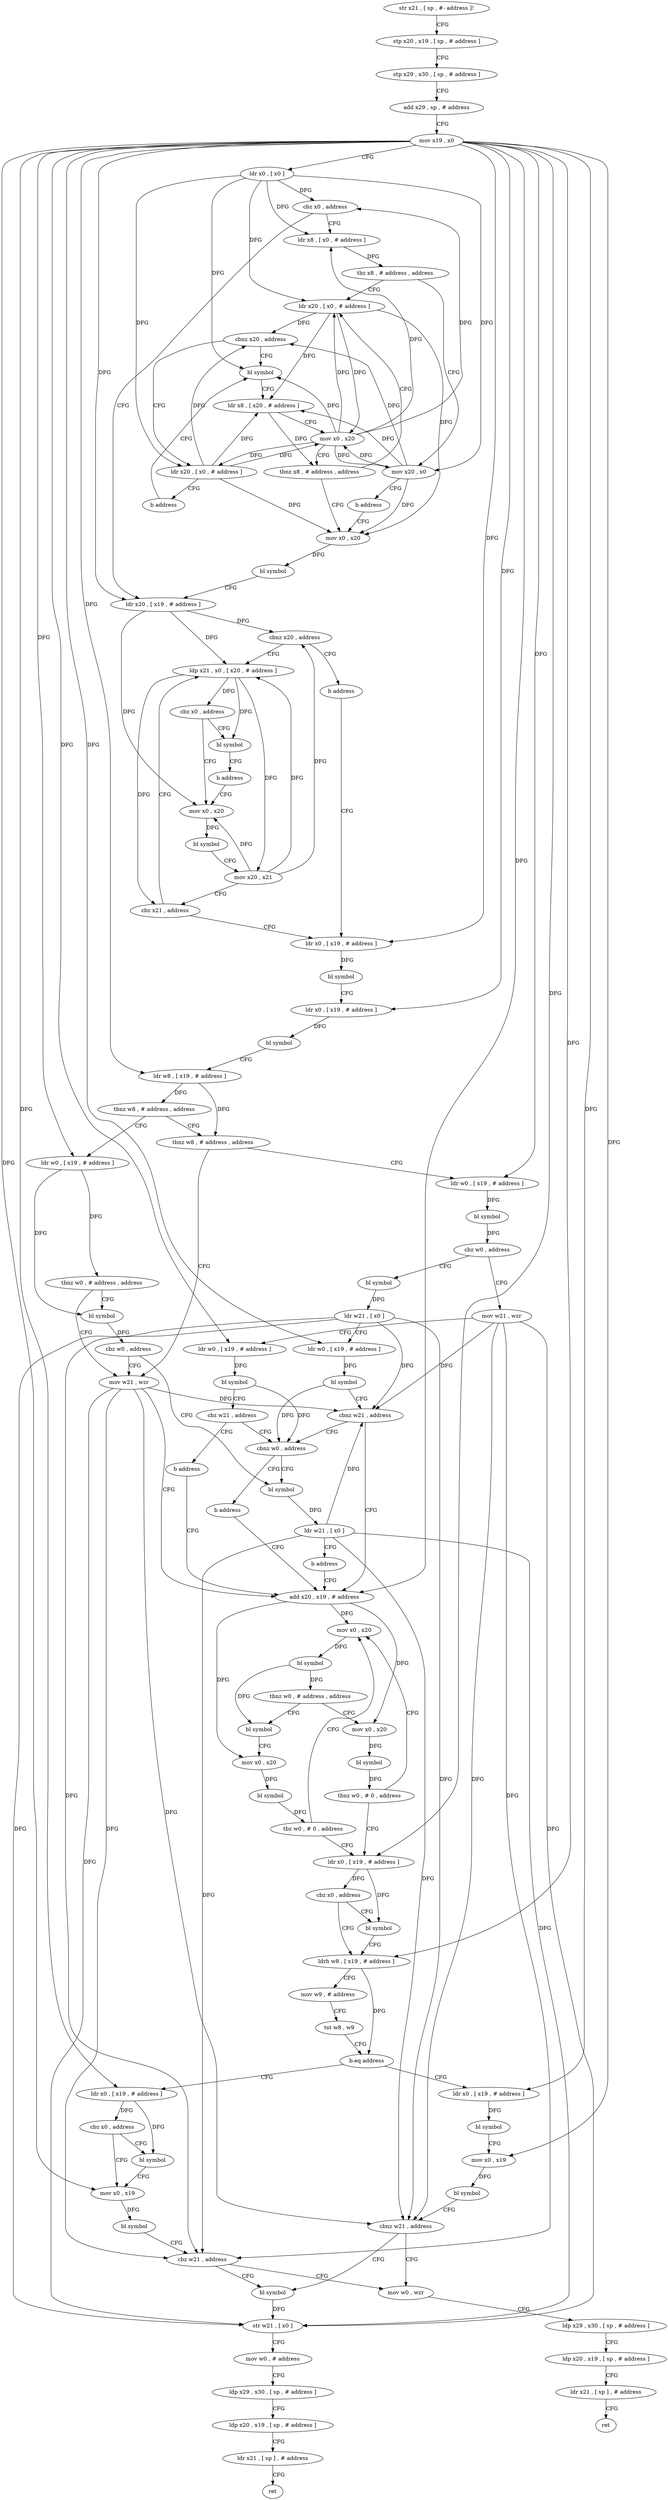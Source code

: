 digraph "func" {
"4210260" [label = "str x21 , [ sp , #- address ]!" ]
"4210264" [label = "stp x20 , x19 , [ sp , # address ]" ]
"4210268" [label = "stp x29 , x30 , [ sp , # address ]" ]
"4210272" [label = "add x29 , sp , # address" ]
"4210276" [label = "mov x19 , x0" ]
"4210280" [label = "ldr x0 , [ x0 ]" ]
"4210284" [label = "cbz x0 , address" ]
"4210344" [label = "ldr x20 , [ x19 , # address ]" ]
"4210288" [label = "ldr x8 , [ x0 , # address ]" ]
"4210348" [label = "cbnz x20 , address" ]
"4210372" [label = "ldp x21 , x0 , [ x20 , # address ]" ]
"4210352" [label = "b address" ]
"4210292" [label = "tbz x8 , # address , address" ]
"4210320" [label = "ldr x20 , [ x0 , # address ]" ]
"4210296" [label = "mov x20 , x0" ]
"4210376" [label = "cbz x0 , address" ]
"4210356" [label = "mov x0 , x20" ]
"4210380" [label = "bl symbol" ]
"4210388" [label = "ldr x0 , [ x19 , # address ]" ]
"4210324" [label = "cbnz x20 , address" ]
"4210304" [label = "bl symbol" ]
"4210328" [label = "ldr x20 , [ x0 , # address ]" ]
"4210300" [label = "b address" ]
"4210336" [label = "mov x0 , x20" ]
"4210360" [label = "bl symbol" ]
"4210364" [label = "mov x20 , x21" ]
"4210368" [label = "cbz x21 , address" ]
"4210384" [label = "b address" ]
"4210392" [label = "bl symbol" ]
"4210396" [label = "ldr x0 , [ x19 , # address ]" ]
"4210400" [label = "bl symbol" ]
"4210404" [label = "ldr w8 , [ x19 , # address ]" ]
"4210408" [label = "tbnz w8 , # address , address" ]
"4210456" [label = "ldr w0 , [ x19 , # address ]" ]
"4210412" [label = "tbnz w8 , # address , address" ]
"4210308" [label = "ldr x8 , [ x20 , # address ]" ]
"4210312" [label = "mov x0 , x20" ]
"4210316" [label = "tbnz x8 , # address , address" ]
"4210332" [label = "b address" ]
"4210340" [label = "bl symbol" ]
"4210460" [label = "tbnz w0 , # address , address" ]
"4210484" [label = "mov w21 , wzr" ]
"4210464" [label = "bl symbol" ]
"4210416" [label = "ldr w0 , [ x19 , # address ]" ]
"4210488" [label = "add x20 , x19 , # address" ]
"4210468" [label = "cbz w0 , address" ]
"4210472" [label = "bl symbol" ]
"4210420" [label = "bl symbol" ]
"4210424" [label = "cbz w0 , address" ]
"4210652" [label = "mov w21 , wzr" ]
"4210428" [label = "bl symbol" ]
"4210532" [label = "ldr x0 , [ x19 , # address ]" ]
"4210536" [label = "cbz x0 , address" ]
"4210544" [label = "ldrh w8 , [ x19 , # address ]" ]
"4210540" [label = "bl symbol" ]
"4210504" [label = "mov x0 , x20" ]
"4210508" [label = "bl symbol" ]
"4210512" [label = "tbnz w0 , # address , address" ]
"4210492" [label = "mov x0 , x20" ]
"4210516" [label = "bl symbol" ]
"4210476" [label = "ldr w21 , [ x0 ]" ]
"4210480" [label = "b address" ]
"4210656" [label = "ldr w0 , [ x19 , # address ]" ]
"4210660" [label = "bl symbol" ]
"4210664" [label = "cbz w21 , address" ]
"4210448" [label = "cbnz w0 , address" ]
"4210668" [label = "b address" ]
"4210432" [label = "ldr w21 , [ x0 ]" ]
"4210436" [label = "ldr w0 , [ x19 , # address ]" ]
"4210440" [label = "bl symbol" ]
"4210444" [label = "cbnz w21 , address" ]
"4210548" [label = "mov w9 , # address" ]
"4210552" [label = "tst w8 , w9" ]
"4210556" [label = "b.eq address" ]
"4210612" [label = "ldr x0 , [ x19 , # address ]" ]
"4210560" [label = "ldr x0 , [ x19 , # address ]" ]
"4210496" [label = "bl symbol" ]
"4210500" [label = "tbnz w0 , # 0 , address" ]
"4210520" [label = "mov x0 , x20" ]
"4210524" [label = "bl symbol" ]
"4210528" [label = "tbz w0 , # 0 , address" ]
"4210452" [label = "b address" ]
"4210616" [label = "bl symbol" ]
"4210620" [label = "mov x0 , x19" ]
"4210624" [label = "bl symbol" ]
"4210628" [label = "cbnz w21 , address" ]
"4210584" [label = "bl symbol" ]
"4210632" [label = "mov w0 , wzr" ]
"4210564" [label = "cbz x0 , address" ]
"4210572" [label = "mov x0 , x19" ]
"4210568" [label = "bl symbol" ]
"4210588" [label = "str w21 , [ x0 ]" ]
"4210592" [label = "mov w0 , # address" ]
"4210596" [label = "ldp x29 , x30 , [ sp , # address ]" ]
"4210600" [label = "ldp x20 , x19 , [ sp , # address ]" ]
"4210604" [label = "ldr x21 , [ sp ] , # address" ]
"4210608" [label = "ret" ]
"4210636" [label = "ldp x29 , x30 , [ sp , # address ]" ]
"4210640" [label = "ldp x20 , x19 , [ sp , # address ]" ]
"4210644" [label = "ldr x21 , [ sp ] , # address" ]
"4210648" [label = "ret" ]
"4210576" [label = "bl symbol" ]
"4210580" [label = "cbz w21 , address" ]
"4210260" -> "4210264" [ label = "CFG" ]
"4210264" -> "4210268" [ label = "CFG" ]
"4210268" -> "4210272" [ label = "CFG" ]
"4210272" -> "4210276" [ label = "CFG" ]
"4210276" -> "4210280" [ label = "CFG" ]
"4210276" -> "4210344" [ label = "DFG" ]
"4210276" -> "4210388" [ label = "DFG" ]
"4210276" -> "4210396" [ label = "DFG" ]
"4210276" -> "4210404" [ label = "DFG" ]
"4210276" -> "4210456" [ label = "DFG" ]
"4210276" -> "4210416" [ label = "DFG" ]
"4210276" -> "4210488" [ label = "DFG" ]
"4210276" -> "4210656" [ label = "DFG" ]
"4210276" -> "4210436" [ label = "DFG" ]
"4210276" -> "4210532" [ label = "DFG" ]
"4210276" -> "4210544" [ label = "DFG" ]
"4210276" -> "4210612" [ label = "DFG" ]
"4210276" -> "4210620" [ label = "DFG" ]
"4210276" -> "4210560" [ label = "DFG" ]
"4210276" -> "4210572" [ label = "DFG" ]
"4210280" -> "4210284" [ label = "DFG" ]
"4210280" -> "4210288" [ label = "DFG" ]
"4210280" -> "4210320" [ label = "DFG" ]
"4210280" -> "4210296" [ label = "DFG" ]
"4210280" -> "4210304" [ label = "DFG" ]
"4210280" -> "4210328" [ label = "DFG" ]
"4210284" -> "4210344" [ label = "CFG" ]
"4210284" -> "4210288" [ label = "CFG" ]
"4210344" -> "4210348" [ label = "DFG" ]
"4210344" -> "4210372" [ label = "DFG" ]
"4210344" -> "4210356" [ label = "DFG" ]
"4210288" -> "4210292" [ label = "DFG" ]
"4210348" -> "4210372" [ label = "CFG" ]
"4210348" -> "4210352" [ label = "CFG" ]
"4210372" -> "4210376" [ label = "DFG" ]
"4210372" -> "4210364" [ label = "DFG" ]
"4210372" -> "4210368" [ label = "DFG" ]
"4210372" -> "4210380" [ label = "DFG" ]
"4210352" -> "4210388" [ label = "CFG" ]
"4210292" -> "4210320" [ label = "CFG" ]
"4210292" -> "4210296" [ label = "CFG" ]
"4210320" -> "4210324" [ label = "DFG" ]
"4210320" -> "4210308" [ label = "DFG" ]
"4210320" -> "4210312" [ label = "DFG" ]
"4210320" -> "4210336" [ label = "DFG" ]
"4210296" -> "4210300" [ label = "CFG" ]
"4210296" -> "4210324" [ label = "DFG" ]
"4210296" -> "4210308" [ label = "DFG" ]
"4210296" -> "4210312" [ label = "DFG" ]
"4210296" -> "4210336" [ label = "DFG" ]
"4210376" -> "4210356" [ label = "CFG" ]
"4210376" -> "4210380" [ label = "CFG" ]
"4210356" -> "4210360" [ label = "DFG" ]
"4210380" -> "4210384" [ label = "CFG" ]
"4210388" -> "4210392" [ label = "DFG" ]
"4210324" -> "4210304" [ label = "CFG" ]
"4210324" -> "4210328" [ label = "CFG" ]
"4210304" -> "4210308" [ label = "CFG" ]
"4210328" -> "4210332" [ label = "CFG" ]
"4210328" -> "4210324" [ label = "DFG" ]
"4210328" -> "4210308" [ label = "DFG" ]
"4210328" -> "4210312" [ label = "DFG" ]
"4210328" -> "4210336" [ label = "DFG" ]
"4210300" -> "4210336" [ label = "CFG" ]
"4210336" -> "4210340" [ label = "DFG" ]
"4210360" -> "4210364" [ label = "CFG" ]
"4210364" -> "4210368" [ label = "CFG" ]
"4210364" -> "4210348" [ label = "DFG" ]
"4210364" -> "4210372" [ label = "DFG" ]
"4210364" -> "4210356" [ label = "DFG" ]
"4210368" -> "4210388" [ label = "CFG" ]
"4210368" -> "4210372" [ label = "CFG" ]
"4210384" -> "4210356" [ label = "CFG" ]
"4210392" -> "4210396" [ label = "CFG" ]
"4210396" -> "4210400" [ label = "DFG" ]
"4210400" -> "4210404" [ label = "CFG" ]
"4210404" -> "4210408" [ label = "DFG" ]
"4210404" -> "4210412" [ label = "DFG" ]
"4210408" -> "4210456" [ label = "CFG" ]
"4210408" -> "4210412" [ label = "CFG" ]
"4210456" -> "4210460" [ label = "DFG" ]
"4210456" -> "4210464" [ label = "DFG" ]
"4210412" -> "4210484" [ label = "CFG" ]
"4210412" -> "4210416" [ label = "CFG" ]
"4210308" -> "4210312" [ label = "CFG" ]
"4210308" -> "4210316" [ label = "DFG" ]
"4210312" -> "4210316" [ label = "CFG" ]
"4210312" -> "4210284" [ label = "DFG" ]
"4210312" -> "4210288" [ label = "DFG" ]
"4210312" -> "4210320" [ label = "DFG" ]
"4210312" -> "4210296" [ label = "DFG" ]
"4210312" -> "4210304" [ label = "DFG" ]
"4210312" -> "4210328" [ label = "DFG" ]
"4210316" -> "4210336" [ label = "CFG" ]
"4210316" -> "4210320" [ label = "CFG" ]
"4210332" -> "4210304" [ label = "CFG" ]
"4210340" -> "4210344" [ label = "CFG" ]
"4210460" -> "4210484" [ label = "CFG" ]
"4210460" -> "4210464" [ label = "CFG" ]
"4210484" -> "4210488" [ label = "CFG" ]
"4210484" -> "4210444" [ label = "DFG" ]
"4210484" -> "4210628" [ label = "DFG" ]
"4210484" -> "4210588" [ label = "DFG" ]
"4210484" -> "4210580" [ label = "DFG" ]
"4210464" -> "4210468" [ label = "DFG" ]
"4210416" -> "4210420" [ label = "DFG" ]
"4210488" -> "4210492" [ label = "DFG" ]
"4210488" -> "4210504" [ label = "DFG" ]
"4210488" -> "4210520" [ label = "DFG" ]
"4210468" -> "4210484" [ label = "CFG" ]
"4210468" -> "4210472" [ label = "CFG" ]
"4210472" -> "4210476" [ label = "DFG" ]
"4210420" -> "4210424" [ label = "DFG" ]
"4210424" -> "4210652" [ label = "CFG" ]
"4210424" -> "4210428" [ label = "CFG" ]
"4210652" -> "4210656" [ label = "CFG" ]
"4210652" -> "4210444" [ label = "DFG" ]
"4210652" -> "4210628" [ label = "DFG" ]
"4210652" -> "4210588" [ label = "DFG" ]
"4210652" -> "4210580" [ label = "DFG" ]
"4210428" -> "4210432" [ label = "DFG" ]
"4210532" -> "4210536" [ label = "DFG" ]
"4210532" -> "4210540" [ label = "DFG" ]
"4210536" -> "4210544" [ label = "CFG" ]
"4210536" -> "4210540" [ label = "CFG" ]
"4210544" -> "4210548" [ label = "CFG" ]
"4210544" -> "4210556" [ label = "DFG" ]
"4210540" -> "4210544" [ label = "CFG" ]
"4210504" -> "4210508" [ label = "DFG" ]
"4210508" -> "4210512" [ label = "DFG" ]
"4210508" -> "4210516" [ label = "DFG" ]
"4210512" -> "4210492" [ label = "CFG" ]
"4210512" -> "4210516" [ label = "CFG" ]
"4210492" -> "4210496" [ label = "DFG" ]
"4210516" -> "4210520" [ label = "CFG" ]
"4210476" -> "4210480" [ label = "CFG" ]
"4210476" -> "4210444" [ label = "DFG" ]
"4210476" -> "4210628" [ label = "DFG" ]
"4210476" -> "4210588" [ label = "DFG" ]
"4210476" -> "4210580" [ label = "DFG" ]
"4210480" -> "4210488" [ label = "CFG" ]
"4210656" -> "4210660" [ label = "DFG" ]
"4210660" -> "4210664" [ label = "CFG" ]
"4210660" -> "4210448" [ label = "DFG" ]
"4210664" -> "4210448" [ label = "CFG" ]
"4210664" -> "4210668" [ label = "CFG" ]
"4210448" -> "4210472" [ label = "CFG" ]
"4210448" -> "4210452" [ label = "CFG" ]
"4210668" -> "4210488" [ label = "CFG" ]
"4210432" -> "4210436" [ label = "CFG" ]
"4210432" -> "4210444" [ label = "DFG" ]
"4210432" -> "4210628" [ label = "DFG" ]
"4210432" -> "4210588" [ label = "DFG" ]
"4210432" -> "4210580" [ label = "DFG" ]
"4210436" -> "4210440" [ label = "DFG" ]
"4210440" -> "4210444" [ label = "CFG" ]
"4210440" -> "4210448" [ label = "DFG" ]
"4210444" -> "4210488" [ label = "CFG" ]
"4210444" -> "4210448" [ label = "CFG" ]
"4210548" -> "4210552" [ label = "CFG" ]
"4210552" -> "4210556" [ label = "CFG" ]
"4210556" -> "4210612" [ label = "CFG" ]
"4210556" -> "4210560" [ label = "CFG" ]
"4210612" -> "4210616" [ label = "DFG" ]
"4210560" -> "4210564" [ label = "DFG" ]
"4210560" -> "4210568" [ label = "DFG" ]
"4210496" -> "4210500" [ label = "DFG" ]
"4210500" -> "4210532" [ label = "CFG" ]
"4210500" -> "4210504" [ label = "CFG" ]
"4210520" -> "4210524" [ label = "DFG" ]
"4210524" -> "4210528" [ label = "DFG" ]
"4210528" -> "4210504" [ label = "CFG" ]
"4210528" -> "4210532" [ label = "CFG" ]
"4210452" -> "4210488" [ label = "CFG" ]
"4210616" -> "4210620" [ label = "CFG" ]
"4210620" -> "4210624" [ label = "DFG" ]
"4210624" -> "4210628" [ label = "CFG" ]
"4210628" -> "4210584" [ label = "CFG" ]
"4210628" -> "4210632" [ label = "CFG" ]
"4210584" -> "4210588" [ label = "DFG" ]
"4210632" -> "4210636" [ label = "CFG" ]
"4210564" -> "4210572" [ label = "CFG" ]
"4210564" -> "4210568" [ label = "CFG" ]
"4210572" -> "4210576" [ label = "DFG" ]
"4210568" -> "4210572" [ label = "CFG" ]
"4210588" -> "4210592" [ label = "CFG" ]
"4210592" -> "4210596" [ label = "CFG" ]
"4210596" -> "4210600" [ label = "CFG" ]
"4210600" -> "4210604" [ label = "CFG" ]
"4210604" -> "4210608" [ label = "CFG" ]
"4210636" -> "4210640" [ label = "CFG" ]
"4210640" -> "4210644" [ label = "CFG" ]
"4210644" -> "4210648" [ label = "CFG" ]
"4210576" -> "4210580" [ label = "CFG" ]
"4210580" -> "4210632" [ label = "CFG" ]
"4210580" -> "4210584" [ label = "CFG" ]
}
